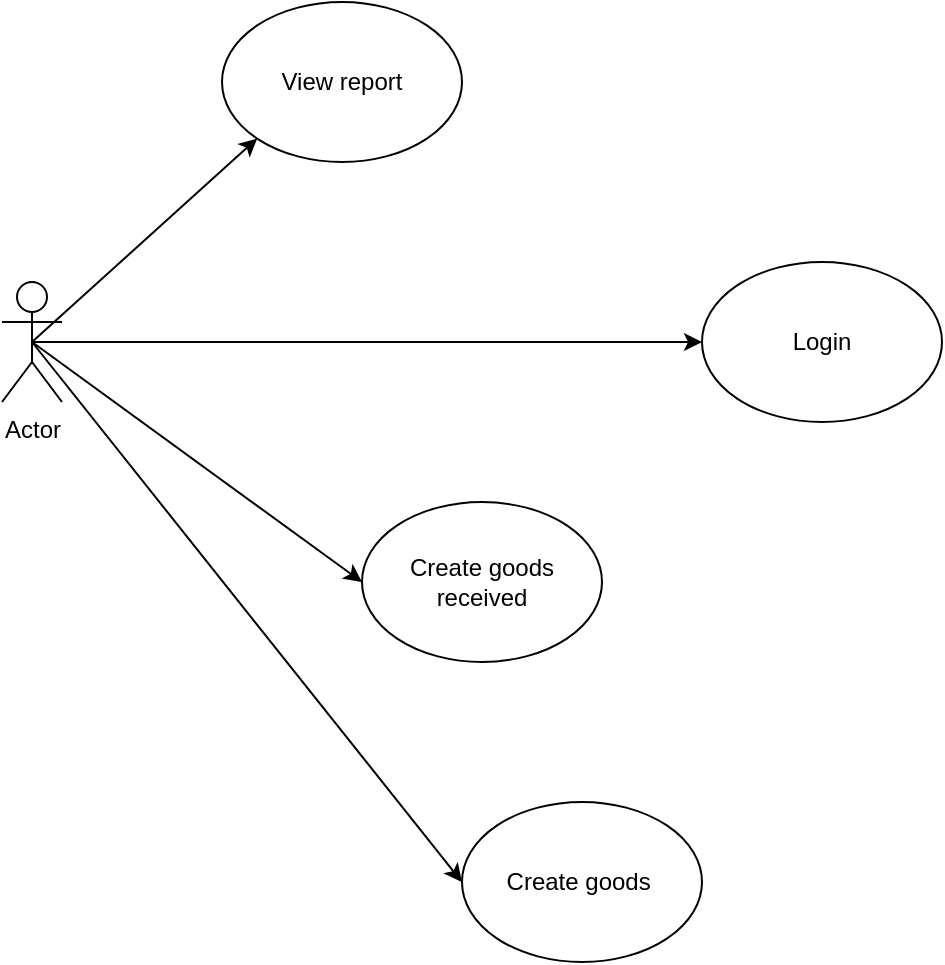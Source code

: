<mxfile version="20.5.3" type="device"><diagram id="u2SmsOxxCAfXWsAHjMTS" name="Page-1"><mxGraphModel dx="1538" dy="720" grid="1" gridSize="10" guides="1" tooltips="1" connect="1" arrows="1" fold="1" page="1" pageScale="1" pageWidth="827" pageHeight="1169" math="0" shadow="0"><root><mxCell id="0"/><mxCell id="1" parent="0"/><mxCell id="moHxFJse2ORtcdzaU0eU-1" value="Actor" style="shape=umlActor;verticalLabelPosition=bottom;verticalAlign=top;html=1;outlineConnect=0;" vertex="1" parent="1"><mxGeometry x="50" y="350" width="30" height="60" as="geometry"/></mxCell><mxCell id="moHxFJse2ORtcdzaU0eU-2" value="Login" style="ellipse;whiteSpace=wrap;html=1;" vertex="1" parent="1"><mxGeometry x="400" y="340" width="120" height="80" as="geometry"/></mxCell><mxCell id="moHxFJse2ORtcdzaU0eU-3" value="View report" style="ellipse;whiteSpace=wrap;html=1;" vertex="1" parent="1"><mxGeometry x="160" y="210" width="120" height="80" as="geometry"/></mxCell><mxCell id="moHxFJse2ORtcdzaU0eU-4" value="Create goods received" style="ellipse;whiteSpace=wrap;html=1;" vertex="1" parent="1"><mxGeometry x="230" y="460" width="120" height="80" as="geometry"/></mxCell><mxCell id="moHxFJse2ORtcdzaU0eU-5" value="Create goods&amp;nbsp;" style="ellipse;whiteSpace=wrap;html=1;" vertex="1" parent="1"><mxGeometry x="280" y="610" width="120" height="80" as="geometry"/></mxCell><mxCell id="moHxFJse2ORtcdzaU0eU-6" value="" style="endArrow=classic;html=1;rounded=0;exitX=0.5;exitY=0.5;exitDx=0;exitDy=0;exitPerimeter=0;entryX=0;entryY=0.5;entryDx=0;entryDy=0;" edge="1" parent="1" source="moHxFJse2ORtcdzaU0eU-1" target="moHxFJse2ORtcdzaU0eU-2"><mxGeometry width="50" height="50" relative="1" as="geometry"><mxPoint x="240" y="470" as="sourcePoint"/><mxPoint x="290" y="420" as="targetPoint"/></mxGeometry></mxCell><mxCell id="moHxFJse2ORtcdzaU0eU-7" value="" style="endArrow=classic;html=1;rounded=0;exitX=0.5;exitY=0.5;exitDx=0;exitDy=0;exitPerimeter=0;entryX=0;entryY=1;entryDx=0;entryDy=0;" edge="1" parent="1" source="moHxFJse2ORtcdzaU0eU-1" target="moHxFJse2ORtcdzaU0eU-3"><mxGeometry width="50" height="50" relative="1" as="geometry"><mxPoint x="240" y="470" as="sourcePoint"/><mxPoint x="290" y="420" as="targetPoint"/></mxGeometry></mxCell><mxCell id="moHxFJse2ORtcdzaU0eU-8" value="" style="endArrow=classic;html=1;rounded=0;exitX=0.5;exitY=0.5;exitDx=0;exitDy=0;exitPerimeter=0;entryX=0;entryY=0.5;entryDx=0;entryDy=0;" edge="1" parent="1" source="moHxFJse2ORtcdzaU0eU-1" target="moHxFJse2ORtcdzaU0eU-4"><mxGeometry width="50" height="50" relative="1" as="geometry"><mxPoint x="240" y="470" as="sourcePoint"/><mxPoint x="290" y="420" as="targetPoint"/></mxGeometry></mxCell><mxCell id="moHxFJse2ORtcdzaU0eU-9" value="" style="endArrow=classic;html=1;rounded=0;exitX=0.5;exitY=0.5;exitDx=0;exitDy=0;exitPerimeter=0;entryX=0;entryY=0.5;entryDx=0;entryDy=0;" edge="1" parent="1" source="moHxFJse2ORtcdzaU0eU-1" target="moHxFJse2ORtcdzaU0eU-5"><mxGeometry width="50" height="50" relative="1" as="geometry"><mxPoint x="240" y="470" as="sourcePoint"/><mxPoint x="290" y="420" as="targetPoint"/></mxGeometry></mxCell></root></mxGraphModel></diagram></mxfile>